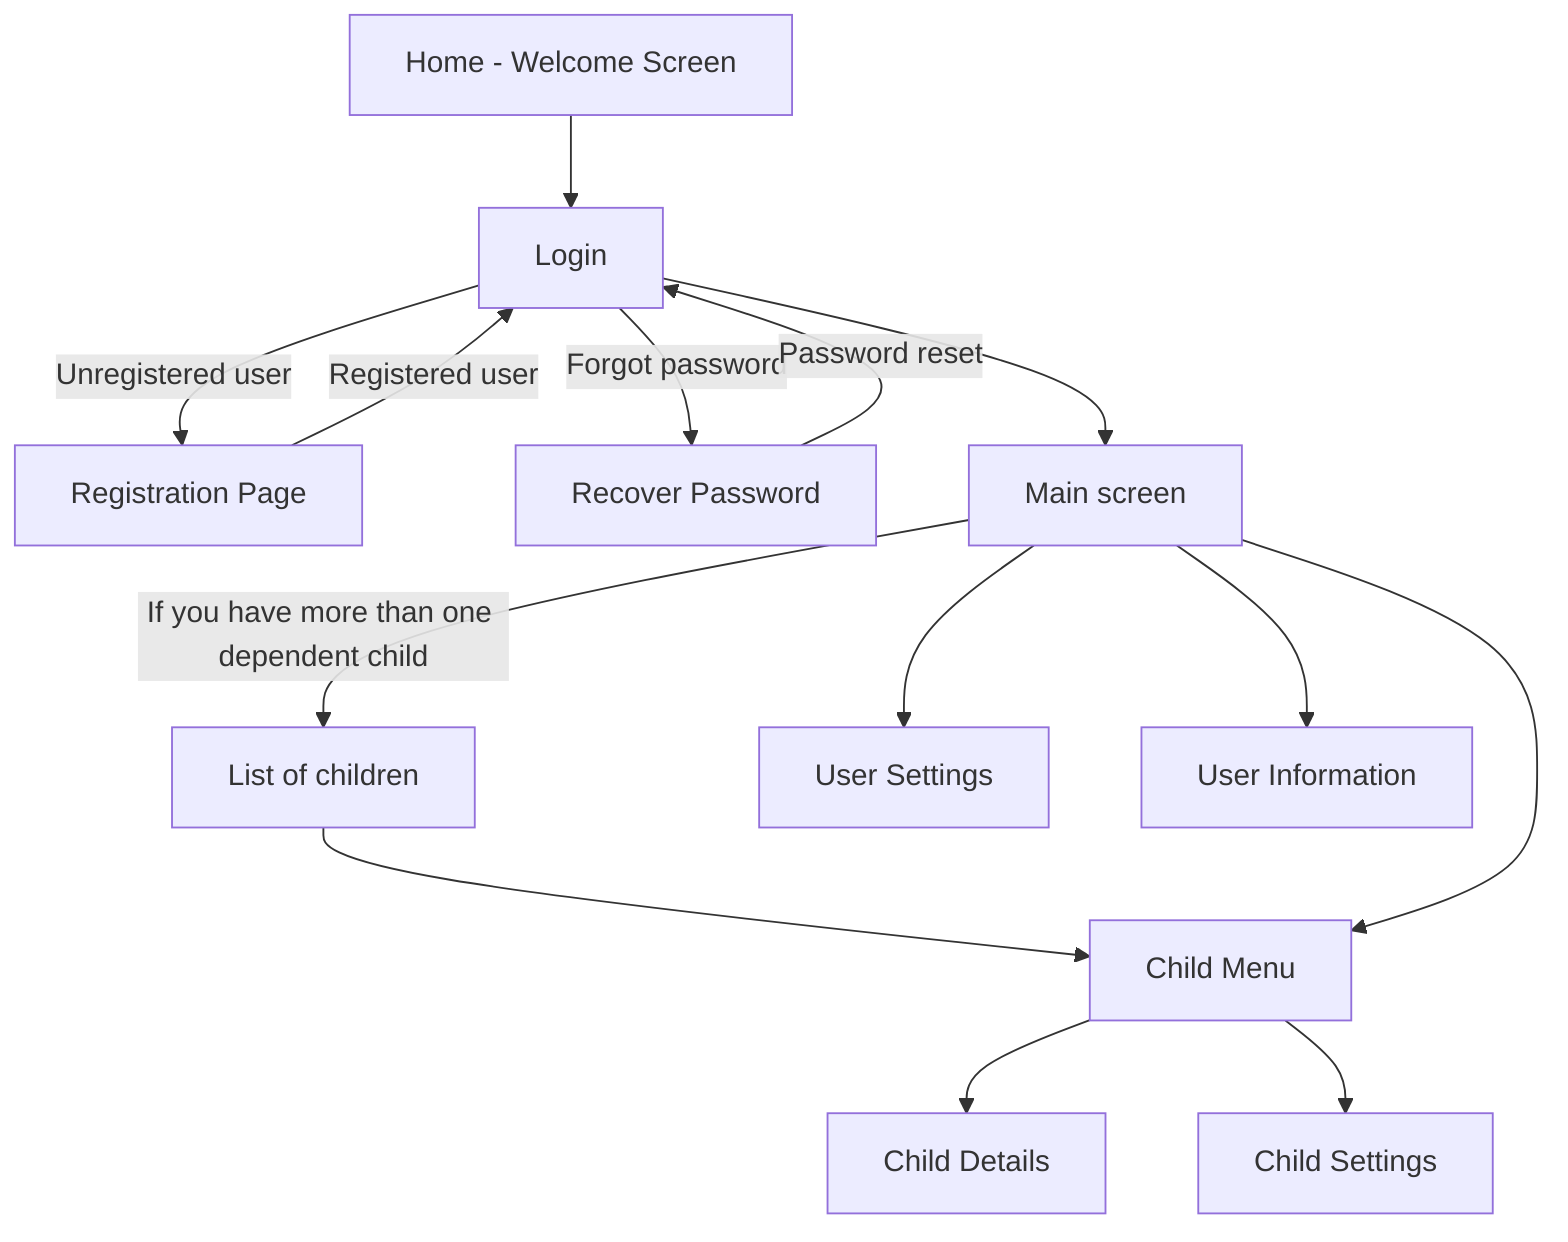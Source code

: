 flowchart TD
    A[Home - Welcome Screen] --> B[Login]
    B -->|Unregistered user| C[Registration Page]
    B -->|Forgot password| D[Recover Password]
    B --> E[Main screen]
    E -->|If you have more than one dependent child| F[List of children]
    F --> G[Child Menu]
    E --> G
    E --> H[User Settings]
    E --> I[User Information]
    C -->|Registered user| B
    D -->|Password reset| B
    G --> J[Child Details]
    G --> K[Child Settings]